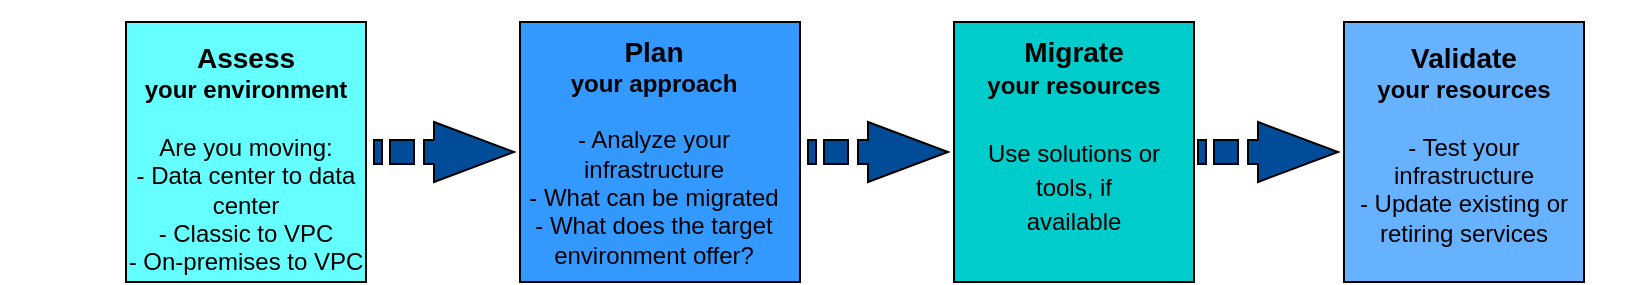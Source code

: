 <mxfile version="13.5.7" type="device"><diagram id="YL6h_5RmKlR0G3ViOcMe" name="Page-1"><mxGraphModel dx="1956" dy="761" grid="1" gridSize="10" guides="1" tooltips="1" connect="1" arrows="1" fold="1" page="1" pageScale="1" pageWidth="850" pageHeight="1100" math="0" shadow="0"><root><mxCell id="0"/><mxCell id="1" parent="0"/><mxCell id="MkbLQhd8DuD4vGmtK35y-28" value="" style="rounded=0;whiteSpace=wrap;html=1;labelBackgroundColor=none;fontSize=14;fillColor=#FFFFFF;strokeColor=none;" parent="1" vertex="1"><mxGeometry x="-10" y="240" width="820" height="130" as="geometry"/></mxCell><mxCell id="MkbLQhd8DuD4vGmtK35y-25" value="" style="html=1;shadow=0;dashed=0;align=center;verticalAlign=middle;shape=mxgraph.arrows2.stripedArrow;dy=0.6;dx=40;notch=25;labelBackgroundColor=none;fontSize=14;fillColor=#004C99;container=0;" parent="1" vertex="1"><mxGeometry x="177" y="290" width="70" height="30" as="geometry"/></mxCell><mxCell id="MkbLQhd8DuD4vGmtK35y-26" value="" style="html=1;shadow=0;dashed=0;align=center;verticalAlign=middle;shape=mxgraph.arrows2.stripedArrow;dy=0.6;dx=40;notch=25;labelBackgroundColor=none;fontSize=14;fillColor=#004C99;container=0;" parent="1" vertex="1"><mxGeometry x="394" y="290" width="70" height="30" as="geometry"/></mxCell><mxCell id="MkbLQhd8DuD4vGmtK35y-27" value="" style="html=1;shadow=0;dashed=0;align=center;verticalAlign=middle;shape=mxgraph.arrows2.stripedArrow;dy=0.6;dx=40;notch=25;labelBackgroundColor=none;fontSize=14;fillColor=#004C99;container=0;" parent="1" vertex="1"><mxGeometry x="589" y="290" width="70" height="30" as="geometry"/></mxCell><mxCell id="MkbLQhd8DuD4vGmtK35y-5" value="" style="rounded=0;whiteSpace=wrap;html=1;container=0;fillColor=#66FFFF;" parent="1" vertex="1"><mxGeometry x="53" y="240" width="120" height="130" as="geometry"/></mxCell><mxCell id="MkbLQhd8DuD4vGmtK35y-7" value="" style="rounded=0;whiteSpace=wrap;html=1;container=0;fillColor=#3399FF;" parent="1" vertex="1"><mxGeometry x="250" y="240" width="140" height="130" as="geometry"/></mxCell><mxCell id="MkbLQhd8DuD4vGmtK35y-9" value="" style="rounded=0;whiteSpace=wrap;html=1;fillColor=#00CCCC;container=0;" parent="1" vertex="1"><mxGeometry x="467" y="240" width="120" height="130" as="geometry"/></mxCell><mxCell id="MkbLQhd8DuD4vGmtK35y-10" value="" style="rounded=0;whiteSpace=wrap;html=1;container=0;fillColor=#66B2FF;" parent="1" vertex="1"><mxGeometry x="662" y="240" width="120" height="130" as="geometry"/></mxCell><mxCell id="MkbLQhd8DuD4vGmtK35y-29" value="text" style="" parent="0"/><mxCell id="MkbLQhd8DuD4vGmtK35y-31" value="&lt;span style=&quot;color: rgb(0 , 0 , 0) ; font-family: &amp;#34;helvetica&amp;#34; ; font-style: normal ; letter-spacing: normal ; text-align: center ; text-indent: 0px ; text-transform: none ; word-spacing: 0px ; display: inline ; float: none&quot;&gt;&lt;b&gt;&lt;font style=&quot;font-size: 14px&quot;&gt;&lt;br&gt;Assess &lt;/font&gt;&lt;br&gt;your environment&lt;br&gt;&lt;/b&gt;&lt;/span&gt;&lt;br style=&quot;color: rgb(0 , 0 , 0) ; font-family: &amp;#34;helvetica&amp;#34; ; font-size: 12px ; font-style: normal ; font-weight: 400 ; letter-spacing: normal ; text-align: center ; text-indent: 0px ; text-transform: none ; word-spacing: 0px ; background-color: rgb(248 , 249 , 250)&quot;&gt;&lt;span style=&quot;color: rgb(0 , 0 , 0) ; font-family: &amp;#34;helvetica&amp;#34; ; font-size: 12px ; font-style: normal ; font-weight: 400 ; letter-spacing: normal ; text-align: center ; text-indent: 0px ; text-transform: none ; word-spacing: 0px ; display: inline ; float: none&quot;&gt;Are you moving:&lt;/span&gt;&lt;br style=&quot;color: rgb(0 , 0 , 0) ; font-family: &amp;#34;helvetica&amp;#34; ; font-size: 12px ; font-style: normal ; font-weight: 400 ; letter-spacing: normal ; text-align: center ; text-indent: 0px ; text-transform: none ; word-spacing: 0px&quot;&gt;&lt;span style=&quot;color: rgb(0 , 0 , 0) ; font-family: &amp;#34;helvetica&amp;#34; ; font-size: 12px ; font-style: normal ; font-weight: 400 ; letter-spacing: normal ; text-align: center ; text-indent: 0px ; text-transform: none ; word-spacing: 0px ; display: inline ; float: none&quot;&gt;- Data center to data center&lt;/span&gt;&lt;br style=&quot;color: rgb(0 , 0 , 0) ; font-family: &amp;#34;helvetica&amp;#34; ; font-size: 12px ; font-style: normal ; font-weight: 400 ; letter-spacing: normal ; text-align: center ; text-indent: 0px ; text-transform: none ; word-spacing: 0px&quot;&gt;&lt;span style=&quot;color: rgb(0 , 0 , 0) ; font-family: &amp;#34;helvetica&amp;#34; ; font-size: 12px ; font-style: normal ; font-weight: 400 ; letter-spacing: normal ; text-align: center ; text-indent: 0px ; text-transform: none ; word-spacing: 0px ; display: inline ; float: none&quot;&gt;- Classic to VPC&lt;br&gt;- On-premises to VPC&lt;br&gt;&lt;/span&gt;" style="text;html=1;strokeColor=none;fillColor=none;align=center;verticalAlign=middle;whiteSpace=wrap;rounded=0;container=0;" parent="MkbLQhd8DuD4vGmtK35y-29" vertex="1"><mxGeometry x="48" y="240" width="130" height="120" as="geometry"/></mxCell><mxCell id="MkbLQhd8DuD4vGmtK35y-32" value="&lt;b&gt;&lt;font style=&quot;font-size: 14px&quot;&gt;Plan &lt;/font&gt;&lt;br&gt;your approach&lt;br&gt;&lt;/b&gt;&lt;br&gt;- Analyze your infrastructure&lt;br&gt;- What can be migrated&lt;br&gt;- What does the target environment offer?" style="text;html=1;strokeColor=none;fillColor=none;align=center;verticalAlign=middle;whiteSpace=wrap;rounded=0;container=0;" parent="MkbLQhd8DuD4vGmtK35y-29" vertex="1"><mxGeometry x="252" y="290" width="130" height="30" as="geometry"/></mxCell><mxCell id="MkbLQhd8DuD4vGmtK35y-33" value="&lt;b&gt;&lt;br&gt;Migrate&lt;br&gt;&lt;/b&gt;&lt;font style=&quot;font-size: 12px&quot;&gt;&lt;b&gt;your resources&lt;/b&gt;&lt;br&gt;&lt;/font&gt;&lt;br&gt;&lt;font style=&quot;font-size: 12px&quot;&gt;Use solutions or tools, if available&lt;/font&gt;" style="text;html=1;strokeColor=none;fillColor=none;align=center;verticalAlign=middle;whiteSpace=wrap;rounded=0;labelBackgroundColor=none;fontSize=14;container=0;" parent="MkbLQhd8DuD4vGmtK35y-29" vertex="1"><mxGeometry x="482" y="273" width="90" height="30" as="geometry"/></mxCell><mxCell id="MkbLQhd8DuD4vGmtK35y-34" value="&lt;b&gt;&lt;font style=&quot;font-size: 14px&quot;&gt;Validate &lt;/font&gt;&lt;br&gt;your resources&lt;br&gt;&lt;/b&gt;&lt;br&gt;- Test your infrastructure&lt;br&gt;- Update existing or retiring services" style="text;html=1;strokeColor=none;fillColor=none;align=center;verticalAlign=middle;whiteSpace=wrap;rounded=0;container=0;" parent="MkbLQhd8DuD4vGmtK35y-29" vertex="1"><mxGeometry x="662" y="286" width="120" height="30" as="geometry"/></mxCell><mxCell id="MkbLQhd8DuD4vGmtK35y-30" value="Untitled Layer" parent="0"/></root></mxGraphModel></diagram></mxfile>